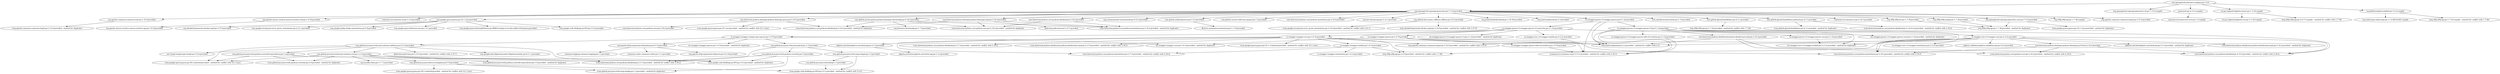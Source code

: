 digraph generator {
	"org.openapitools:line-java-codegen:jar:1.0.0" -> "org.openapitools:openapi-generator:jar:7.13.0:provided" ; 
	"org.openapitools:line-java-codegen:jar:1.0.0" -> "org.openapitools:openapi-generator-cli:jar:7.13.0:compile" ; 
	"org.openapitools:line-java-codegen:jar:1.0.0" -> "junit:junit:jar:4.13.2:compile" ; 
	"org.openapitools:line-java-codegen:jar:1.0.0" -> "ch.qos.logback:logback-classic:jar:1.5.18:compile" ; 
	"org.openapitools:line-java-codegen:jar:1.0.0" -> "io.pebbletemplates:pebble:jar:3.2.4:compile" ; 
	"org.openapitools:openapi-generator:jar:7.13.0:provided" -> "io.swagger.parser.v3:swagger-parser:jar:2.1.22:provided" ; 
	"org.openapitools:openapi-generator:jar:7.13.0:provided" -> "com.samskivert:jmustache:jar:1.15:provided" ; 
	"org.openapitools:openapi-generator:jar:7.13.0:provided" -> "com.github.jknack:handlebars:jar:4.3.1:provided" ; 
	"org.openapitools:openapi-generator:jar:7.13.0:provided" -> "com.github.jknack:handlebars-jackson2:jar:4.3.1:provided" ; 
	"org.openapitools:openapi-generator:jar:7.13.0:provided" -> "commons-io:commons-io:jar:2.16.1:provided" ; 
	"org.openapitools:openapi-generator:jar:7.13.0:provided" -> "org.slf4j:slf4j-ext:jar:1.7.36:provided" ; 
	"org.openapitools:openapi-generator:jar:7.13.0:provided" -> "org.slf4j:slf4j-api:jar:1.7.36:compile" ; 
	"org.openapitools:openapi-generator:jar:7.13.0:provided" -> "org.slf4j:slf4j-simple:jar:1.7.36:provided" ; 
	"org.openapitools:openapi-generator:jar:7.13.0:provided" -> "org.apache.commons:commons-lang3:jar:3.12.0:provided" ; 
	"org.openapitools:openapi-generator:jar:7.13.0:provided" -> "org.apache.commons:commons-text:jar:1.10.0:provided" ; 
	"org.openapitools:openapi-generator:jar:7.13.0:provided" -> "org.apache.maven.resolver:maven-resolver-util:jar:1.9.18:provided" ; 
	"org.openapitools:openapi-generator:jar:7.13.0:provided" -> "commons-cli:commons-cli:jar:1.5.0:provided" ; 
	"org.openapitools:openapi-generator:jar:7.13.0:provided" -> "com.google.guava:guava:jar:32.1.3-jre:provided" ; 
	"org.openapitools:openapi-generator:jar:7.13.0:provided" -> "com.fasterxml.jackson.datatype:jackson-datatype-guava:jar:2.18.2:provided" ; 
	"org.openapitools:openapi-generator:jar:7.13.0:provided" -> "org.commonmark:commonmark:jar:0.21.0:provided" ; 
	"org.openapitools:openapi-generator:jar:7.13.0:provided" -> "com.github.mifmif:generex:jar:1.0.2:provided" ; 
	"org.openapitools:openapi-generator:jar:7.13.0:provided" -> "com.github.curious-odd-man:rgxgen:jar:1.4:provided" ; 
	"org.openapitools:openapi-generator:jar:7.13.0:provided" -> "com.fasterxml.jackson.core:jackson-databind:jar:2.18.2:provided" ; 
	"org.openapitools:openapi-generator:jar:7.13.0:provided" -> "com.fasterxml.jackson.datatype:jackson-datatype-joda:jar:2.18.2:provided" ; 
	"org.openapitools:openapi-generator:jar:7.13.0:provided" -> "com.fasterxml.jackson.core:jackson-annotations:jar:2.18.2:provided" ; 
	"org.openapitools:openapi-generator:jar:7.13.0:provided" -> "com.github.joschi.jackson:jackson-datatype-threetenbp:jar:2.18.2:provided" ; 
	"org.openapitools:openapi-generator:jar:7.13.0:provided" -> "org.openapitools:openapi-generator-core:jar:7.13.0:provided" ; 
	"org.openapitools:openapi-generator:jar:7.13.0:provided" -> "net.java.dev.jna:jna:jar:5.12.1:provided" ; 
	"org.openapitools:openapi-generator:jar:7.13.0:provided" -> "com.github.ben-manes.caffeine:caffeine:jar:2.9.3:provided" ; 
	"org.openapitools:openapi-generator:jar:7.13.0:provided" -> "org.projectlombok:lombok:jar:1.18.30:provided" ; 
	"org.openapitools:openapi-generator:jar:7.13.0:provided" -> "org.yaml:snakeyaml:jar:2.3:provided" ; 
	"io.swagger.parser.v3:swagger-parser:jar:2.1.22:provided" -> "io.swagger.parser.v3:swagger-parser-v2-converter:jar:2.1.22:provided" ; 
	"io.swagger.parser.v3:swagger-parser:jar:2.1.22:provided" -> "io.swagger.parser.v3:swagger-parser-v3:jar:2.1.22:provided" ; 
	"io.swagger.parser.v3:swagger-parser:jar:2.1.22:provided" -> "(org.yaml:snakeyaml:jar:2.2:provided - omitted for conflict with 2.3)" ; 
	"io.swagger.parser.v3:swagger-parser:jar:2.1.22:provided" -> "(commons-io:commons-io:jar:2.15.1:provided - omitted for conflict with 2.16.1)" ; 
	"io.swagger.parser.v3:swagger-parser-v2-converter:jar:2.1.22:provided" -> "io.swagger:swagger-core:jar:1.6.14:provided" ; 
	"io.swagger.parser.v3:swagger-parser-v2-converter:jar:2.1.22:provided" -> "io.swagger:swagger-parser:jar:1.0.70:provided" ; 
	"io.swagger.parser.v3:swagger-parser-v2-converter:jar:2.1.22:provided" -> "io.swagger:swagger-compat-spec-parser:jar:1.0.70:provided" ; 
	"io.swagger.parser.v3:swagger-parser-v2-converter:jar:2.1.22:provided" -> "io.swagger.core.v3:swagger-models:jar:2.2.21:provided" ; 
	"io.swagger.parser.v3:swagger-parser-v2-converter:jar:2.1.22:provided" -> "io.swagger.parser.v3:swagger-parser-core:jar:2.1.22:provided" ; 
	"io.swagger.parser.v3:swagger-parser-v2-converter:jar:2.1.22:provided" -> "(io.swagger.parser.v3:swagger-parser-v3:jar:2.1.22:provided - omitted for duplicate)" ; 
	"io.swagger:swagger-core:jar:1.6.14:provided" -> "jakarta.xml.bind:jakarta.xml.bind-api:jar:2.3.3:provided" ; 
	"io.swagger:swagger-core:jar:1.6.14:provided" -> "(org.apache.commons:commons-lang3:jar:3.14.0:provided - omitted for conflict with 3.12.0)" ; 
	"io.swagger:swagger-core:jar:1.6.14:provided" -> "(org.slf4j:slf4j-api:jar:2.0.9:provided - omitted for conflict with 1.7.36)" ; 
	"io.swagger:swagger-core:jar:1.6.14:provided" -> "(com.fasterxml.jackson.core:jackson-annotations:jar:2.17.0:provided - omitted for conflict with 2.18.2)" ; 
	"io.swagger:swagger-core:jar:1.6.14:provided" -> "(com.fasterxml.jackson.core:jackson-databind:jar:2.17.0:provided - omitted for conflict with 2.18.2)" ; 
	"io.swagger:swagger-core:jar:1.6.14:provided" -> "(com.fasterxml.jackson.dataformat:jackson-dataformat-yaml:jar:2.17.0:provided - omitted for conflict with 2.16.2)" ; 
	"io.swagger:swagger-core:jar:1.6.14:provided" -> "io.swagger:swagger-models:jar:1.6.14:provided" ; 
	"io.swagger:swagger-core:jar:1.6.14:provided" -> "(org.yaml:snakeyaml:jar:2.2:provided - omitted for conflict with 2.3)" ; 
	"io.swagger:swagger-core:jar:1.6.14:provided" -> "(com.google.guava:guava:jar:32.1.3-android:provided - omitted for conflict with 32.1.3-jre)" ; 
	"jakarta.xml.bind:jakarta.xml.bind-api:jar:2.3.3:provided" -> "jakarta.activation:jakarta.activation-api:jar:1.2.2:provided" ; 
	"io.swagger:swagger-models:jar:1.6.14:provided" -> "(com.fasterxml.jackson.core:jackson-annotations:jar:2.17.0:provided - omitted for conflict with 2.18.2)" ; 
	"io.swagger:swagger-models:jar:1.6.14:provided" -> "(org.slf4j:slf4j-api:jar:2.0.9:provided - omitted for conflict with 1.7.36)" ; 
	"io.swagger:swagger-models:jar:1.6.14:provided" -> "io.swagger:swagger-annotations:jar:1.6.14:provided" ; 
	"io.swagger:swagger-parser:jar:1.0.70:provided" -> "(io.swagger:swagger-core:jar:1.6.14:provided - omitted for duplicate)" ; 
	"io.swagger:swagger-parser:jar:1.0.70:provided" -> "(org.yaml:snakeyaml:jar:2.2:provided - omitted for conflict with 2.3)" ; 
	"io.swagger:swagger-parser:jar:1.0.70:provided" -> "(commons-io:commons-io:jar:2.15.1:provided - omitted for conflict with 2.16.1)" ; 
	"io.swagger:swagger-parser:jar:1.0.70:provided" -> "io.swagger:swagger-parser-safe-url-resolver:jar:1.0.70:provided" ; 
	"io.swagger:swagger-parser-safe-url-resolver:jar:1.0.70:provided" -> "(commons-io:commons-io:jar:2.15.1:provided - omitted for conflict with 2.16.1)" ; 
	"io.swagger:swagger-compat-spec-parser:jar:1.0.70:provided" -> "(io.swagger:swagger-core:jar:1.6.14:provided - omitted for duplicate)" ; 
	"io.swagger:swagger-compat-spec-parser:jar:1.0.70:provided" -> "(io.swagger:swagger-parser:jar:1.0.70:provided - omitted for duplicate)" ; 
	"io.swagger:swagger-compat-spec-parser:jar:1.0.70:provided" -> "com.github.java-json-tools:json-schema-validator:jar:2.2.14:provided" ; 
	"io.swagger:swagger-compat-spec-parser:jar:1.0.70:provided" -> "com.github.java-json-tools:json-patch:jar:1.13:provided" ; 
	"io.swagger:swagger-compat-spec-parser:jar:1.0.70:provided" -> "org.apache.httpcomponents:httpclient:jar:4.5.14:provided" ; 
	"com.github.java-json-tools:json-schema-validator:jar:2.2.14:provided" -> "(com.google.guava:guava:jar:28.2-android:provided - omitted for conflict with 32.1.3-jre)" ; 
	"com.github.java-json-tools:json-schema-validator:jar:2.2.14:provided" -> "com.github.java-json-tools:jackson-coreutils-equivalence:jar:1.0:provided" ; 
	"com.github.java-json-tools:json-schema-validator:jar:2.2.14:provided" -> "com.github.java-json-tools:json-schema-core:jar:1.2.14:provided" ; 
	"com.github.java-json-tools:json-schema-validator:jar:2.2.14:provided" -> "(joda-time:joda-time:jar:2.10.5:provided - omitted for conflict with 2.12.7)" ; 
	"com.github.java-json-tools:json-schema-validator:jar:2.2.14:provided" -> "com.googlecode.libphonenumber:libphonenumber:jar:8.11.1:provided" ; 
	"com.github.java-json-tools:json-schema-validator:jar:2.2.14:provided" -> "(com.google.code.findbugs:jsr305:jar:3.0.2:provided - omitted for duplicate)" ; 
	"com.github.java-json-tools:json-schema-validator:jar:2.2.14:provided" -> "net.sf.jopt-simple:jopt-simple:jar:5.0.4:provided" ; 
	"com.github.java-json-tools:jackson-coreutils-equivalence:jar:1.0:provided" -> "(com.fasterxml.jackson.core:jackson-databind:jar:2.11.0:provided - omitted for conflict with 2.18.2)" ; 
	"com.github.java-json-tools:jackson-coreutils-equivalence:jar:1.0:provided" -> "(com.google.guava:guava:jar:28.2-android:provided - omitted for conflict with 32.1.3-jre)" ; 
	"com.github.java-json-tools:jackson-coreutils-equivalence:jar:1.0:provided" -> "(com.github.java-json-tools:jackson-coreutils:jar:2.0:provided - omitted for duplicate)" ; 
	"com.github.java-json-tools:json-schema-core:jar:1.2.14:provided" -> "(com.fasterxml.jackson.core:jackson-databind:jar:2.11.0:provided - omitted for conflict with 2.18.2)" ; 
	"com.github.java-json-tools:json-schema-core:jar:1.2.14:provided" -> "(com.google.guava:guava:jar:28.2-android:provided - omitted for conflict with 32.1.3-jre)" ; 
	"com.github.java-json-tools:json-schema-core:jar:1.2.14:provided" -> "(com.github.java-json-tools:jackson-coreutils:jar:2.0:provided - omitted for duplicate)" ; 
	"com.github.java-json-tools:json-schema-core:jar:1.2.14:provided" -> "(com.github.java-json-tools:jackson-coreutils-equivalence:jar:1.0:provided - omitted for duplicate)" ; 
	"com.github.java-json-tools:json-schema-core:jar:1.2.14:provided" -> "com.github.java-json-tools:uri-template:jar:0.10:provided" ; 
	"com.github.java-json-tools:json-schema-core:jar:1.2.14:provided" -> "org.mozilla:rhino:jar:1.7.7.2:provided" ; 
	"com.github.java-json-tools:json-schema-core:jar:1.2.14:provided" -> "(com.google.code.findbugs:jsr305:jar:3.0.2:provided - omitted for duplicate)" ; 
	"com.github.java-json-tools:uri-template:jar:0.10:provided" -> "(com.google.guava:guava:jar:28.1-android:provided - omitted for conflict with 32.1.3-jre)" ; 
	"com.github.java-json-tools:uri-template:jar:0.10:provided" -> "(com.github.java-json-tools:msg-simple:jar:1.2:provided - omitted for duplicate)" ; 
	"com.github.java-json-tools:uri-template:jar:0.10:provided" -> "(com.google.code.findbugs:jsr305:jar:2.0.1:provided - omitted for conflict with 3.0.2)" ; 
	"com.github.java-json-tools:json-patch:jar:1.13:provided" -> "(com.fasterxml.jackson.core:jackson-databind:jar:2.11.0:provided - omitted for conflict with 2.18.2)" ; 
	"com.github.java-json-tools:json-patch:jar:1.13:provided" -> "com.github.java-json-tools:msg-simple:jar:1.2:provided" ; 
	"com.github.java-json-tools:json-patch:jar:1.13:provided" -> "com.github.java-json-tools:jackson-coreutils:jar:2.0:provided" ; 
	"com.github.java-json-tools:msg-simple:jar:1.2:provided" -> "com.github.java-json-tools:btf:jar:1.3:provided" ; 
	"com.github.java-json-tools:msg-simple:jar:1.2:provided" -> "(com.google.code.findbugs:jsr305:jar:2.0.1:provided - omitted for conflict with 3.0.2)" ; 
	"com.github.java-json-tools:btf:jar:1.3:provided" -> "(com.google.code.findbugs:jsr305:jar:2.0.1:provided - omitted for conflict with 3.0.2)" ; 
	"com.github.java-json-tools:jackson-coreutils:jar:2.0:provided" -> "(com.fasterxml.jackson.core:jackson-databind:jar:2.11.0:provided - omitted for conflict with 2.18.2)" ; 
	"com.github.java-json-tools:jackson-coreutils:jar:2.0:provided" -> "(com.github.java-json-tools:msg-simple:jar:1.2:provided - omitted for duplicate)" ; 
	"com.github.java-json-tools:jackson-coreutils:jar:2.0:provided" -> "(com.google.code.findbugs:jsr305:jar:3.0.2:provided - omitted for duplicate)" ; 
	"org.apache.httpcomponents:httpclient:jar:4.5.14:provided" -> "org.apache.httpcomponents:httpcore:jar:4.4.16:provided" ; 
	"org.apache.httpcomponents:httpclient:jar:4.5.14:provided" -> "commons-logging:commons-logging:jar:1.2:provided" ; 
	"org.apache.httpcomponents:httpclient:jar:4.5.14:provided" -> "commons-codec:commons-codec:jar:1.11:provided" ; 
	"io.swagger.core.v3:swagger-models:jar:2.2.21:provided" -> "(com.fasterxml.jackson.core:jackson-annotations:jar:2.16.2:provided - omitted for conflict with 2.18.2)" ; 
	"io.swagger.parser.v3:swagger-parser-core:jar:2.1.22:provided" -> "(io.swagger.core.v3:swagger-models:jar:2.2.21:provided - omitted for duplicate)" ; 
	"io.swagger.parser.v3:swagger-parser-v3:jar:2.1.22:provided" -> "(io.swagger.core.v3:swagger-models:jar:2.2.21:provided - omitted for duplicate)" ; 
	"io.swagger.parser.v3:swagger-parser-v3:jar:2.1.22:provided" -> "io.swagger.core.v3:swagger-core:jar:2.2.21:provided" ; 
	"io.swagger.parser.v3:swagger-parser-v3:jar:2.1.22:provided" -> "(io.swagger.parser.v3:swagger-parser-core:jar:2.1.22:provided - omitted for duplicate)" ; 
	"io.swagger.parser.v3:swagger-parser-v3:jar:2.1.22:provided" -> "io.swagger.parser.v3:swagger-parser-safe-url-resolver:jar:2.1.22:provided" ; 
	"io.swagger.parser.v3:swagger-parser-v3:jar:2.1.22:provided" -> "(commons-io:commons-io:jar:2.15.1:provided - omitted for conflict with 2.16.1)" ; 
	"io.swagger.parser.v3:swagger-parser-v3:jar:2.1.22:provided" -> "(org.yaml:snakeyaml:jar:2.2:provided - omitted for conflict with 2.3)" ; 
	"io.swagger.parser.v3:swagger-parser-v3:jar:2.1.22:provided" -> "(com.fasterxml.jackson.core:jackson-annotations:jar:2.16.2:provided - omitted for conflict with 2.18.2)" ; 
	"io.swagger.parser.v3:swagger-parser-v3:jar:2.1.22:provided" -> "(com.fasterxml.jackson.core:jackson-databind:jar:2.16.2:provided - omitted for conflict with 2.18.2)" ; 
	"io.swagger.parser.v3:swagger-parser-v3:jar:2.1.22:provided" -> "com.fasterxml.jackson.dataformat:jackson-dataformat-yaml:jar:2.16.2:provided" ; 
	"io.swagger.core.v3:swagger-core:jar:2.2.21:provided" -> "(jakarta.xml.bind:jakarta.xml.bind-api:jar:2.3.3:provided - omitted for duplicate)" ; 
	"io.swagger.core.v3:swagger-core:jar:2.2.21:provided" -> "(org.apache.commons:commons-lang3:jar:3.14.0:provided - omitted for conflict with 3.12.0)" ; 
	"io.swagger.core.v3:swagger-core:jar:2.2.21:provided" -> "(org.slf4j:slf4j-api:jar:2.0.9:provided - omitted for conflict with 1.7.36)" ; 
	"io.swagger.core.v3:swagger-core:jar:2.2.21:provided" -> "(com.fasterxml.jackson.core:jackson-annotations:jar:2.16.2:provided - omitted for conflict with 2.18.2)" ; 
	"io.swagger.core.v3:swagger-core:jar:2.2.21:provided" -> "(com.fasterxml.jackson.core:jackson-databind:jar:2.16.2:provided - omitted for conflict with 2.18.2)" ; 
	"io.swagger.core.v3:swagger-core:jar:2.2.21:provided" -> "(com.fasterxml.jackson.dataformat:jackson-dataformat-yaml:jar:2.16.2:provided - omitted for duplicate)" ; 
	"io.swagger.core.v3:swagger-core:jar:2.2.21:provided" -> "com.fasterxml.jackson.datatype:jackson-datatype-jsr310:jar:2.16.2:provided" ; 
	"io.swagger.core.v3:swagger-core:jar:2.2.21:provided" -> "io.swagger.core.v3:swagger-annotations:jar:2.2.21:provided" ; 
	"io.swagger.core.v3:swagger-core:jar:2.2.21:provided" -> "(org.yaml:snakeyaml:jar:2.2:provided - omitted for conflict with 2.3)" ; 
	"io.swagger.core.v3:swagger-core:jar:2.2.21:provided" -> "(io.swagger.core.v3:swagger-models:jar:2.2.21:provided - omitted for duplicate)" ; 
	"io.swagger.core.v3:swagger-core:jar:2.2.21:provided" -> "jakarta.validation:jakarta.validation-api:jar:2.0.2:provided" ; 
	"com.fasterxml.jackson.datatype:jackson-datatype-jsr310:jar:2.16.2:provided" -> "(com.fasterxml.jackson.core:jackson-annotations:jar:2.16.2:provided - omitted for conflict with 2.18.2)" ; 
	"com.fasterxml.jackson.datatype:jackson-datatype-jsr310:jar:2.16.2:provided" -> "(com.fasterxml.jackson.core:jackson-core:jar:2.16.2:provided - omitted for conflict with 2.18.2)" ; 
	"com.fasterxml.jackson.datatype:jackson-datatype-jsr310:jar:2.16.2:provided" -> "(com.fasterxml.jackson.core:jackson-databind:jar:2.16.2:provided - omitted for conflict with 2.18.2)" ; 
	"io.swagger.parser.v3:swagger-parser-safe-url-resolver:jar:2.1.22:provided" -> "(commons-io:commons-io:jar:2.15.1:provided - omitted for conflict with 2.16.1)" ; 
	"com.fasterxml.jackson.dataformat:jackson-dataformat-yaml:jar:2.16.2:provided" -> "(com.fasterxml.jackson.core:jackson-databind:jar:2.16.2:provided - omitted for conflict with 2.18.2)" ; 
	"com.fasterxml.jackson.dataformat:jackson-dataformat-yaml:jar:2.16.2:provided" -> "(org.yaml:snakeyaml:jar:2.2:provided - omitted for conflict with 2.3)" ; 
	"com.fasterxml.jackson.dataformat:jackson-dataformat-yaml:jar:2.16.2:provided" -> "(com.fasterxml.jackson.core:jackson-core:jar:2.16.2:provided - omitted for conflict with 2.18.2)" ; 
	"com.github.jknack:handlebars:jar:4.3.1:provided" -> "(org.slf4j:slf4j-api:jar:1.7.32:provided - omitted for conflict with 1.7.36)" ; 
	"com.github.jknack:handlebars-jackson2:jar:4.3.1:provided" -> "(com.github.jknack:handlebars:jar:4.3.1:provided - omitted for duplicate)" ; 
	"com.github.jknack:handlebars-jackson2:jar:4.3.1:provided" -> "(com.fasterxml.jackson.core:jackson-databind:jar:2.14.0-rc2:provided - omitted for conflict with 2.18.2)" ; 
	"org.slf4j:slf4j-ext:jar:1.7.36:provided" -> "(org.slf4j:slf4j-api:jar:1.7.36:provided - omitted for duplicate)" ; 
	"org.slf4j:slf4j-simple:jar:1.7.36:provided" -> "(org.slf4j:slf4j-api:jar:1.7.36:provided - omitted for duplicate)" ; 
	"org.apache.commons:commons-text:jar:1.10.0:provided" -> "(org.apache.commons:commons-lang3:jar:3.12.0:provided - omitted for duplicate)" ; 
	"org.apache.maven.resolver:maven-resolver-util:jar:1.9.18:provided" -> "org.apache.maven.resolver:maven-resolver-api:jar:1.9.18:provided" ; 
	"com.google.guava:guava:jar:32.1.3-jre:provided" -> "com.google.guava:failureaccess:jar:1.0.1:provided" ; 
	"com.google.guava:guava:jar:32.1.3-jre:provided" -> "com.google.guava:listenablefuture:jar:9999.0-empty-to-avoid-conflict-with-guava:provided" ; 
	"com.google.guava:guava:jar:32.1.3-jre:provided" -> "com.google.code.findbugs:jsr305:jar:3.0.2:provided" ; 
	"com.google.guava:guava:jar:32.1.3-jre:provided" -> "org.checkerframework:checker-qual:jar:3.37.0:provided" ; 
	"com.google.guava:guava:jar:32.1.3-jre:provided" -> "com.google.errorprone:error_prone_annotations:jar:2.21.1:provided" ; 
	"com.google.guava:guava:jar:32.1.3-jre:provided" -> "com.google.j2objc:j2objc-annotations:jar:2.8:provided" ; 
	"com.fasterxml.jackson.datatype:jackson-datatype-guava:jar:2.18.2:provided" -> "(com.google.guava:guava:jar:25.1-jre:provided - omitted for conflict with 32.1.3-jre)" ; 
	"com.fasterxml.jackson.datatype:jackson-datatype-guava:jar:2.18.2:provided" -> "com.fasterxml.jackson.core:jackson-core:jar:2.18.2:provided" ; 
	"com.fasterxml.jackson.datatype:jackson-datatype-guava:jar:2.18.2:provided" -> "(com.fasterxml.jackson.core:jackson-databind:jar:2.18.2:provided - omitted for duplicate)" ; 
	"com.github.mifmif:generex:jar:1.0.2:provided" -> "dk.brics.automaton:automaton:jar:1.11-8:provided" ; 
	"com.fasterxml.jackson.core:jackson-databind:jar:2.18.2:provided" -> "(com.fasterxml.jackson.core:jackson-annotations:jar:2.18.2:provided - omitted for duplicate)" ; 
	"com.fasterxml.jackson.core:jackson-databind:jar:2.18.2:provided" -> "(com.fasterxml.jackson.core:jackson-core:jar:2.18.2:provided - omitted for duplicate)" ; 
	"com.fasterxml.jackson.datatype:jackson-datatype-joda:jar:2.18.2:provided" -> "(com.fasterxml.jackson.core:jackson-annotations:jar:2.18.2:provided - omitted for duplicate)" ; 
	"com.fasterxml.jackson.datatype:jackson-datatype-joda:jar:2.18.2:provided" -> "(com.fasterxml.jackson.core:jackson-core:jar:2.18.2:provided - omitted for duplicate)" ; 
	"com.fasterxml.jackson.datatype:jackson-datatype-joda:jar:2.18.2:provided" -> "(com.fasterxml.jackson.core:jackson-databind:jar:2.18.2:provided - omitted for duplicate)" ; 
	"com.fasterxml.jackson.datatype:jackson-datatype-joda:jar:2.18.2:provided" -> "joda-time:joda-time:jar:2.12.7:provided" ; 
	"com.github.joschi.jackson:jackson-datatype-threetenbp:jar:2.18.2:provided" -> "(com.fasterxml.jackson.core:jackson-annotations:jar:2.18.2:provided - omitted for duplicate)" ; 
	"com.github.joschi.jackson:jackson-datatype-threetenbp:jar:2.18.2:provided" -> "org.threeten:threetenbp:jar:1.7.0:provided" ; 
	"com.github.joschi.jackson:jackson-datatype-threetenbp:jar:2.18.2:provided" -> "(com.fasterxml.jackson.core:jackson-core:jar:2.18.2:provided - omitted for duplicate)" ; 
	"com.github.joschi.jackson:jackson-datatype-threetenbp:jar:2.18.2:provided" -> "(com.fasterxml.jackson.core:jackson-databind:jar:2.18.2:provided - omitted for duplicate)" ; 
	"org.openapitools:openapi-generator-core:jar:7.13.0:provided" -> "(com.google.guava:guava:jar:32.1.3-jre:provided - omitted for duplicate)" ; 
	"org.openapitools:openapi-generator-core:jar:7.13.0:provided" -> "(org.slf4j:slf4j-api:jar:1.7.36:provided - omitted for duplicate)" ; 
	"com.github.ben-manes.caffeine:caffeine:jar:2.9.3:provided" -> "(org.checkerframework:checker-qual:jar:3.19.0:provided - omitted for conflict with 3.37.0)" ; 
	"com.github.ben-manes.caffeine:caffeine:jar:2.9.3:provided" -> "(com.google.errorprone:error_prone_annotations:jar:2.10.0:provided - omitted for conflict with 2.21.1)" ; 
	"junit:junit:jar:4.13.2:compile" -> "org.hamcrest:hamcrest-core:jar:1.3:compile" ; 
	"ch.qos.logback:logback-classic:jar:1.5.18:compile" -> "ch.qos.logback:logback-core:jar:1.5.18:compile" ; 
	"ch.qos.logback:logback-classic:jar:1.5.18:compile" -> "(org.slf4j:slf4j-api:jar:2.0.17:compile - omitted for conflict with 1.7.36)" ; 
	"io.pebbletemplates:pebble:jar:3.2.4:compile" -> "org.unbescape:unbescape:jar:1.1.6.RELEASE:compile" ; 
	"io.pebbletemplates:pebble:jar:3.2.4:compile" -> "(org.slf4j:slf4j-api:jar:1.7.25:compile - omitted for conflict with 1.7.36)" ; 
}
